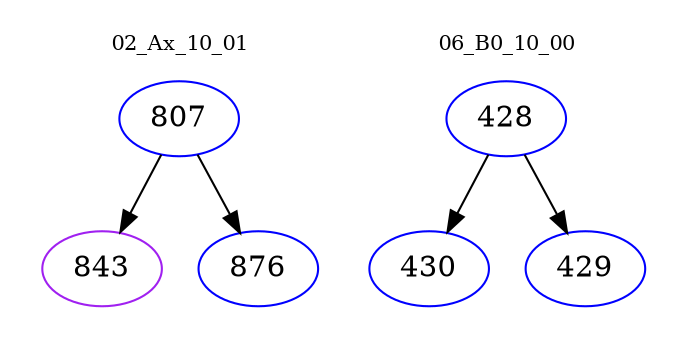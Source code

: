 digraph{
subgraph cluster_0 {
color = white
label = "02_Ax_10_01";
fontsize=10;
T0_807 [label="807", color="blue"]
T0_807 -> T0_843 [color="black"]
T0_843 [label="843", color="purple"]
T0_807 -> T0_876 [color="black"]
T0_876 [label="876", color="blue"]
}
subgraph cluster_1 {
color = white
label = "06_B0_10_00";
fontsize=10;
T1_428 [label="428", color="blue"]
T1_428 -> T1_430 [color="black"]
T1_430 [label="430", color="blue"]
T1_428 -> T1_429 [color="black"]
T1_429 [label="429", color="blue"]
}
}
